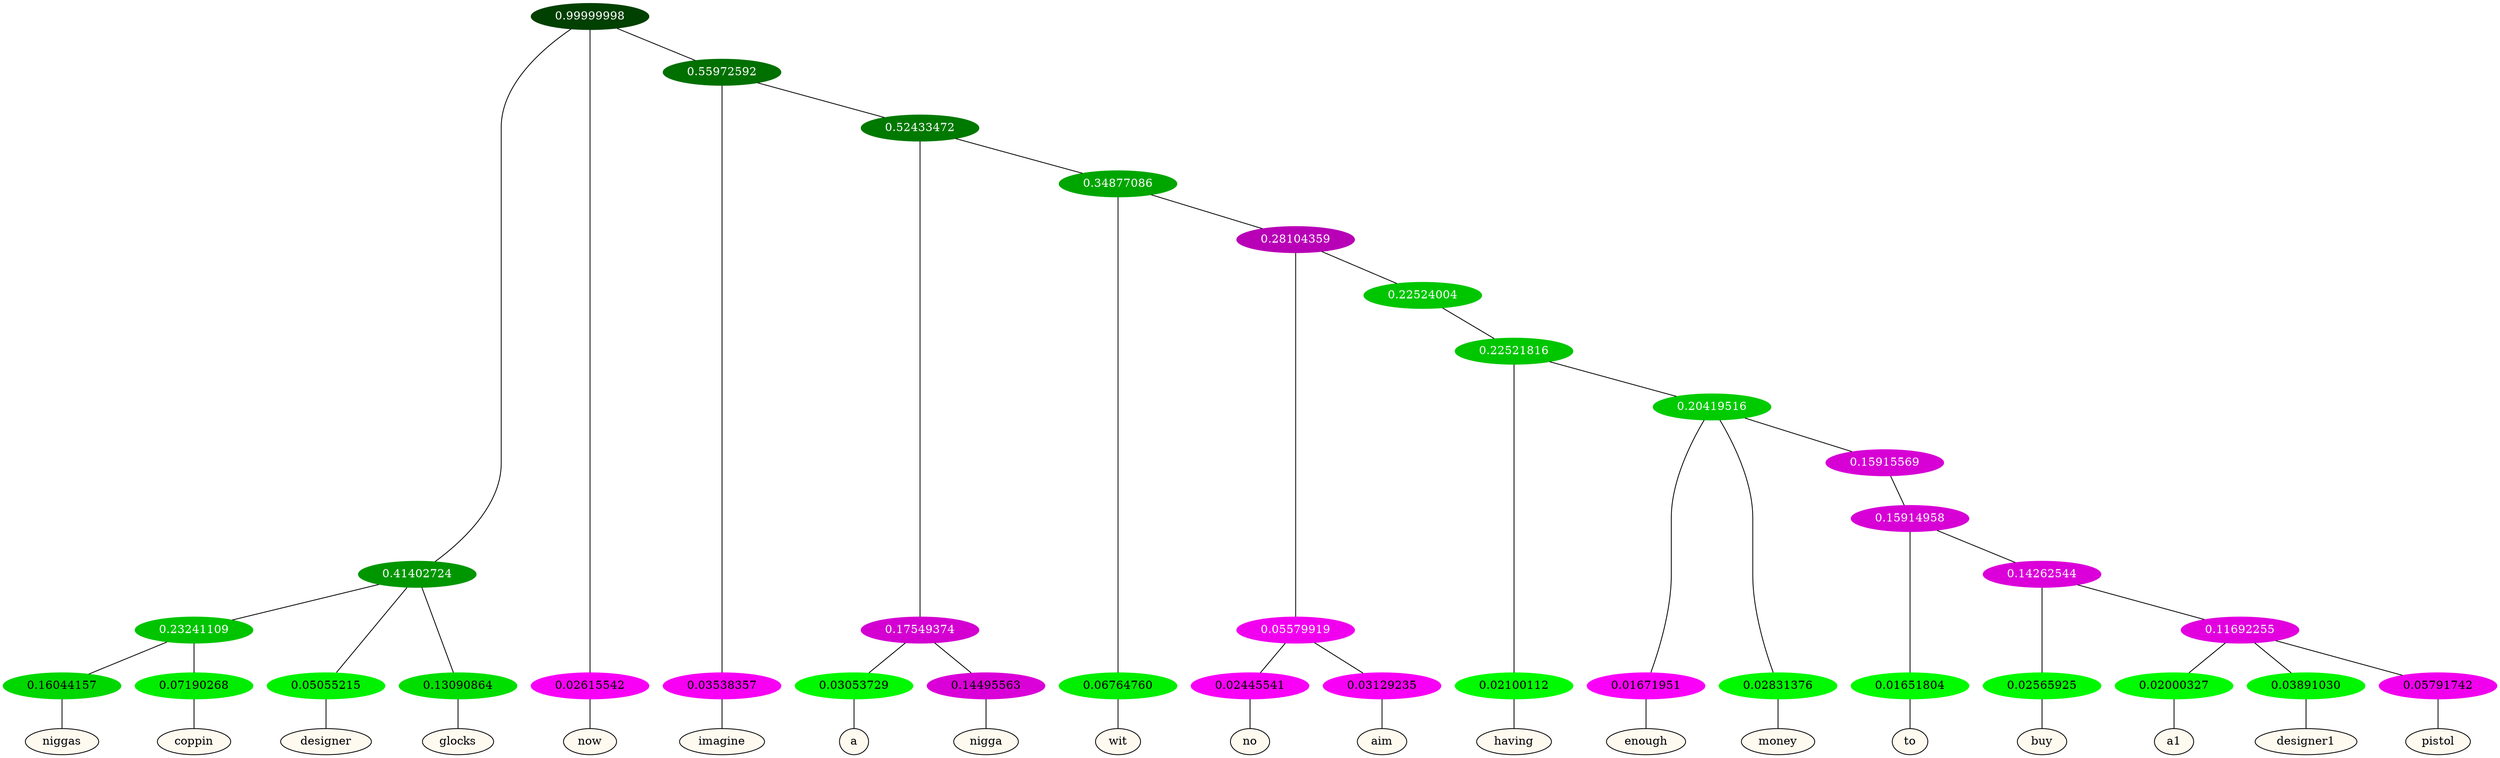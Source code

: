 graph {
	node [format=png height=0.15 nodesep=0.001 ordering=out overlap=prism overlap_scaling=0.01 ranksep=0.001 ratio=0.2 style=filled width=0.15]
	{
		rank=same
		a_w_9 [label=niggas color=black fillcolor=floralwhite style="filled,solid"]
		a_w_10 [label=coppin color=black fillcolor=floralwhite style="filled,solid"]
		a_w_5 [label=designer color=black fillcolor=floralwhite style="filled,solid"]
		a_w_6 [label=glocks color=black fillcolor=floralwhite style="filled,solid"]
		a_w_2 [label=now color=black fillcolor=floralwhite style="filled,solid"]
		a_w_7 [label=imagine color=black fillcolor=floralwhite style="filled,solid"]
		a_w_13 [label=a color=black fillcolor=floralwhite style="filled,solid"]
		a_w_14 [label=nigga color=black fillcolor=floralwhite style="filled,solid"]
		a_w_15 [label=wit color=black fillcolor=floralwhite style="filled,solid"]
		a_w_19 [label=no color=black fillcolor=floralwhite style="filled,solid"]
		a_w_20 [label=aim color=black fillcolor=floralwhite style="filled,solid"]
		a_w_22 [label=having color=black fillcolor=floralwhite style="filled,solid"]
		a_w_24 [label=enough color=black fillcolor=floralwhite style="filled,solid"]
		a_w_25 [label=money color=black fillcolor=floralwhite style="filled,solid"]
		a_w_28 [label=to color=black fillcolor=floralwhite style="filled,solid"]
		a_w_30 [label=buy color=black fillcolor=floralwhite style="filled,solid"]
		a_w_32 [label=a1 color=black fillcolor=floralwhite style="filled,solid"]
		a_w_33 [label=designer1 color=black fillcolor=floralwhite style="filled,solid"]
		a_w_34 [label=pistol color=black fillcolor=floralwhite style="filled,solid"]
	}
	a_n_9 -- a_w_9
	a_n_10 -- a_w_10
	a_n_5 -- a_w_5
	a_n_6 -- a_w_6
	a_n_2 -- a_w_2
	a_n_7 -- a_w_7
	a_n_13 -- a_w_13
	a_n_14 -- a_w_14
	a_n_15 -- a_w_15
	a_n_19 -- a_w_19
	a_n_20 -- a_w_20
	a_n_22 -- a_w_22
	a_n_24 -- a_w_24
	a_n_25 -- a_w_25
	a_n_28 -- a_w_28
	a_n_30 -- a_w_30
	a_n_32 -- a_w_32
	a_n_33 -- a_w_33
	a_n_34 -- a_w_34
	{
		rank=same
		a_n_9 [label=0.16044157 color="0.334 1.000 0.840" fontcolor=black]
		a_n_10 [label=0.07190268 color="0.334 1.000 0.928" fontcolor=black]
		a_n_5 [label=0.05055215 color="0.334 1.000 0.949" fontcolor=black]
		a_n_6 [label=0.13090864 color="0.334 1.000 0.869" fontcolor=black]
		a_n_2 [label=0.02615542 color="0.835 1.000 0.974" fontcolor=black]
		a_n_7 [label=0.03538357 color="0.835 1.000 0.965" fontcolor=black]
		a_n_13 [label=0.03053729 color="0.334 1.000 0.969" fontcolor=black]
		a_n_14 [label=0.14495563 color="0.835 1.000 0.855" fontcolor=black]
		a_n_15 [label=0.06764760 color="0.334 1.000 0.932" fontcolor=black]
		a_n_19 [label=0.02445541 color="0.835 1.000 0.976" fontcolor=black]
		a_n_20 [label=0.03129235 color="0.835 1.000 0.969" fontcolor=black]
		a_n_22 [label=0.02100112 color="0.334 1.000 0.979" fontcolor=black]
		a_n_24 [label=0.01671951 color="0.835 1.000 0.983" fontcolor=black]
		a_n_25 [label=0.02831376 color="0.334 1.000 0.972" fontcolor=black]
		a_n_28 [label=0.01651804 color="0.334 1.000 0.983" fontcolor=black]
		a_n_30 [label=0.02565925 color="0.334 1.000 0.974" fontcolor=black]
		a_n_32 [label=0.02000327 color="0.334 1.000 0.980" fontcolor=black]
		a_n_33 [label=0.03891030 color="0.334 1.000 0.961" fontcolor=black]
		a_n_34 [label=0.05791742 color="0.835 1.000 0.942" fontcolor=black]
	}
	a_n_0 [label=0.99999998 color="0.334 1.000 0.250" fontcolor=grey99]
	a_n_1 [label=0.41402724 color="0.334 1.000 0.586" fontcolor=grey99]
	a_n_0 -- a_n_1
	a_n_0 -- a_n_2
	a_n_3 [label=0.55972592 color="0.334 1.000 0.440" fontcolor=grey99]
	a_n_0 -- a_n_3
	a_n_4 [label=0.23241109 color="0.334 1.000 0.768" fontcolor=grey99]
	a_n_1 -- a_n_4
	a_n_1 -- a_n_5
	a_n_1 -- a_n_6
	a_n_3 -- a_n_7
	a_n_8 [label=0.52433472 color="0.334 1.000 0.476" fontcolor=grey99]
	a_n_3 -- a_n_8
	a_n_4 -- a_n_9
	a_n_4 -- a_n_10
	a_n_11 [label=0.17549374 color="0.835 1.000 0.825" fontcolor=grey99]
	a_n_8 -- a_n_11
	a_n_12 [label=0.34877086 color="0.334 1.000 0.651" fontcolor=grey99]
	a_n_8 -- a_n_12
	a_n_11 -- a_n_13
	a_n_11 -- a_n_14
	a_n_12 -- a_n_15
	a_n_16 [label=0.28104359 color="0.835 1.000 0.719" fontcolor=grey99]
	a_n_12 -- a_n_16
	a_n_17 [label=0.05579919 color="0.835 1.000 0.944" fontcolor=grey99]
	a_n_16 -- a_n_17
	a_n_18 [label=0.22524004 color="0.334 1.000 0.775" fontcolor=grey99]
	a_n_16 -- a_n_18
	a_n_17 -- a_n_19
	a_n_17 -- a_n_20
	a_n_21 [label=0.22521816 color="0.334 1.000 0.775" fontcolor=grey99]
	a_n_18 -- a_n_21
	a_n_21 -- a_n_22
	a_n_23 [label=0.20419516 color="0.334 1.000 0.796" fontcolor=grey99]
	a_n_21 -- a_n_23
	a_n_23 -- a_n_24
	a_n_23 -- a_n_25
	a_n_26 [label=0.15915569 color="0.835 1.000 0.841" fontcolor=grey99]
	a_n_23 -- a_n_26
	a_n_27 [label=0.15914958 color="0.835 1.000 0.841" fontcolor=grey99]
	a_n_26 -- a_n_27
	a_n_27 -- a_n_28
	a_n_29 [label=0.14262544 color="0.835 1.000 0.857" fontcolor=grey99]
	a_n_27 -- a_n_29
	a_n_29 -- a_n_30
	a_n_31 [label=0.11692255 color="0.835 1.000 0.883" fontcolor=grey99]
	a_n_29 -- a_n_31
	a_n_31 -- a_n_32
	a_n_31 -- a_n_33
	a_n_31 -- a_n_34
}

